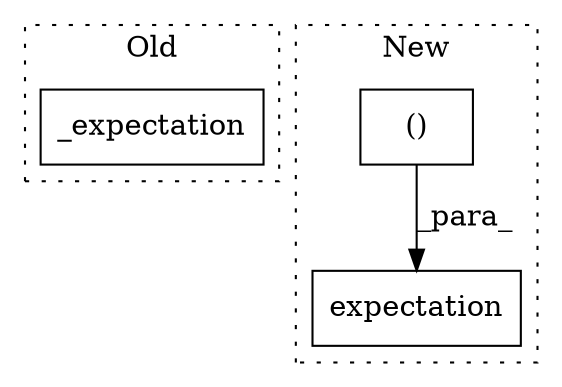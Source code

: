 digraph G {
subgraph cluster0 {
1 [label="_expectation" a="32" s="5258,5296" l="13,1" shape="box"];
label = "Old";
style="dotted";
}
subgraph cluster1 {
2 [label="expectation" a="32" s="20850,20919" l="12,2" shape="box"];
3 [label="()" a="106" s="20898" l="21" shape="box"];
label = "New";
style="dotted";
}
3 -> 2 [label="_para_"];
}